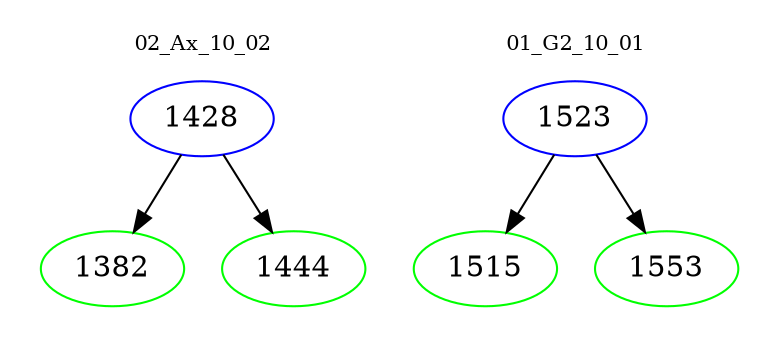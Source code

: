 digraph{
subgraph cluster_0 {
color = white
label = "02_Ax_10_02";
fontsize=10;
T0_1428 [label="1428", color="blue"]
T0_1428 -> T0_1382 [color="black"]
T0_1382 [label="1382", color="green"]
T0_1428 -> T0_1444 [color="black"]
T0_1444 [label="1444", color="green"]
}
subgraph cluster_1 {
color = white
label = "01_G2_10_01";
fontsize=10;
T1_1523 [label="1523", color="blue"]
T1_1523 -> T1_1515 [color="black"]
T1_1515 [label="1515", color="green"]
T1_1523 -> T1_1553 [color="black"]
T1_1553 [label="1553", color="green"]
}
}
